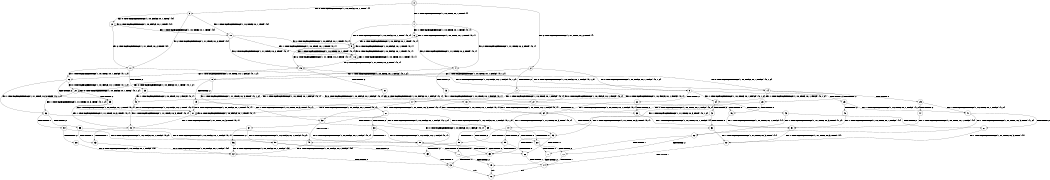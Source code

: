 digraph BCG {
size = "7, 10.5";
center = TRUE;
node [shape = circle];
0 [peripheries = 2];
0 -> 1 [label = "EX !1 !ATOMIC_EXCH_BRANCH (1, +0, TRUE, +0, 1, TRUE) !{}"];
0 -> 2 [label = "EX !2 !ATOMIC_EXCH_BRANCH (1, +1, TRUE, +0, 2, TRUE) !{}"];
0 -> 3 [label = "EX !0 !ATOMIC_EXCH_BRANCH (1, +0, FALSE, +0, 1, TRUE) !{}"];
1 -> 4 [label = "EX !2 !ATOMIC_EXCH_BRANCH (1, +1, TRUE, +0, 2, TRUE) !{0, 1}"];
1 -> 5 [label = "EX !0 !ATOMIC_EXCH_BRANCH (1, +0, FALSE, +0, 1, TRUE) !{0, 1}"];
1 -> 6 [label = "EX !1 !ATOMIC_EXCH_BRANCH (1, +0, TRUE, +0, 1, TRUE) !{0, 1}"];
2 -> 7 [label = "TERMINATE !2"];
2 -> 8 [label = "EX !1 !ATOMIC_EXCH_BRANCH (1, +0, TRUE, +0, 1, FALSE) !{0, 1, 2}"];
2 -> 9 [label = "EX !0 !ATOMIC_EXCH_BRANCH (1, +0, FALSE, +0, 1, FALSE) !{0, 1, 2}"];
3 -> 10 [label = "EX !1 !ATOMIC_EXCH_BRANCH (1, +0, TRUE, +0, 1, TRUE) !{0}"];
3 -> 11 [label = "EX !2 !ATOMIC_EXCH_BRANCH (1, +1, TRUE, +0, 2, TRUE) !{0}"];
3 -> 12 [label = "EX !0 !ATOMIC_EXCH_BRANCH (1, +0, FALSE, +0, 1, TRUE) !{0}"];
4 -> 13 [label = "TERMINATE !2"];
4 -> 14 [label = "EX !0 !ATOMIC_EXCH_BRANCH (1, +0, FALSE, +0, 1, FALSE) !{0, 1, 2}"];
4 -> 8 [label = "EX !1 !ATOMIC_EXCH_BRANCH (1, +0, TRUE, +0, 1, FALSE) !{0, 1, 2}"];
5 -> 15 [label = "EX !2 !ATOMIC_EXCH_BRANCH (1, +1, TRUE, +0, 2, TRUE) !{0, 1}"];
5 -> 16 [label = "EX !1 !ATOMIC_EXCH_BRANCH (1, +0, TRUE, +0, 1, TRUE) !{0, 1}"];
5 -> 5 [label = "EX !0 !ATOMIC_EXCH_BRANCH (1, +0, FALSE, +0, 1, TRUE) !{0, 1}"];
6 -> 4 [label = "EX !2 !ATOMIC_EXCH_BRANCH (1, +1, TRUE, +0, 2, TRUE) !{0, 1}"];
6 -> 5 [label = "EX !0 !ATOMIC_EXCH_BRANCH (1, +0, FALSE, +0, 1, TRUE) !{0, 1}"];
6 -> 6 [label = "EX !1 !ATOMIC_EXCH_BRANCH (1, +0, TRUE, +0, 1, TRUE) !{0, 1}"];
7 -> 17 [label = "EX !1 !ATOMIC_EXCH_BRANCH (1, +0, TRUE, +0, 1, FALSE) !{0, 1}"];
7 -> 18 [label = "EX !0 !ATOMIC_EXCH_BRANCH (1, +0, FALSE, +0, 1, FALSE) !{0, 1}"];
8 -> 19 [label = "TERMINATE !2"];
8 -> 20 [label = "EX !0 !ATOMIC_EXCH_BRANCH (1, +0, FALSE, +0, 1, TRUE) !{0, 1, 2}"];
8 -> 21 [label = "EX !1 !ATOMIC_EXCH_BRANCH (1, +1, TRUE, +0, 3, TRUE) !{0, 1, 2}"];
9 -> 22 [label = "TERMINATE !2"];
9 -> 23 [label = "TERMINATE !0"];
9 -> 24 [label = "EX !1 !ATOMIC_EXCH_BRANCH (1, +0, TRUE, +0, 1, FALSE) !{0, 1, 2}"];
10 -> 15 [label = "EX !2 !ATOMIC_EXCH_BRANCH (1, +1, TRUE, +0, 2, TRUE) !{0, 1}"];
10 -> 16 [label = "EX !1 !ATOMIC_EXCH_BRANCH (1, +0, TRUE, +0, 1, TRUE) !{0, 1}"];
10 -> 5 [label = "EX !0 !ATOMIC_EXCH_BRANCH (1, +0, FALSE, +0, 1, TRUE) !{0, 1}"];
11 -> 25 [label = "TERMINATE !2"];
11 -> 26 [label = "EX !1 !ATOMIC_EXCH_BRANCH (1, +0, TRUE, +0, 1, FALSE) !{0, 1, 2}"];
11 -> 9 [label = "EX !0 !ATOMIC_EXCH_BRANCH (1, +0, FALSE, +0, 1, FALSE) !{0, 1, 2}"];
12 -> 10 [label = "EX !1 !ATOMIC_EXCH_BRANCH (1, +0, TRUE, +0, 1, TRUE) !{0}"];
12 -> 11 [label = "EX !2 !ATOMIC_EXCH_BRANCH (1, +1, TRUE, +0, 2, TRUE) !{0}"];
12 -> 12 [label = "EX !0 !ATOMIC_EXCH_BRANCH (1, +0, FALSE, +0, 1, TRUE) !{0}"];
13 -> 27 [label = "EX !0 !ATOMIC_EXCH_BRANCH (1, +0, FALSE, +0, 1, FALSE) !{0, 1}"];
13 -> 17 [label = "EX !1 !ATOMIC_EXCH_BRANCH (1, +0, TRUE, +0, 1, FALSE) !{0, 1}"];
14 -> 28 [label = "TERMINATE !2"];
14 -> 29 [label = "TERMINATE !0"];
14 -> 24 [label = "EX !1 !ATOMIC_EXCH_BRANCH (1, +0, TRUE, +0, 1, FALSE) !{0, 1, 2}"];
15 -> 30 [label = "TERMINATE !2"];
15 -> 26 [label = "EX !1 !ATOMIC_EXCH_BRANCH (1, +0, TRUE, +0, 1, FALSE) !{0, 1, 2}"];
15 -> 14 [label = "EX !0 !ATOMIC_EXCH_BRANCH (1, +0, FALSE, +0, 1, FALSE) !{0, 1, 2}"];
16 -> 15 [label = "EX !2 !ATOMIC_EXCH_BRANCH (1, +1, TRUE, +0, 2, TRUE) !{0, 1}"];
16 -> 16 [label = "EX !1 !ATOMIC_EXCH_BRANCH (1, +0, TRUE, +0, 1, TRUE) !{0, 1}"];
16 -> 5 [label = "EX !0 !ATOMIC_EXCH_BRANCH (1, +0, FALSE, +0, 1, TRUE) !{0, 1}"];
17 -> 31 [label = "EX !0 !ATOMIC_EXCH_BRANCH (1, +0, FALSE, +0, 1, TRUE) !{0, 1}"];
17 -> 32 [label = "EX !1 !ATOMIC_EXCH_BRANCH (1, +1, TRUE, +0, 3, TRUE) !{0, 1}"];
18 -> 33 [label = "TERMINATE !0"];
18 -> 34 [label = "EX !1 !ATOMIC_EXCH_BRANCH (1, +0, TRUE, +0, 1, FALSE) !{0, 1}"];
19 -> 31 [label = "EX !0 !ATOMIC_EXCH_BRANCH (1, +0, FALSE, +0, 1, TRUE) !{0, 1}"];
19 -> 32 [label = "EX !1 !ATOMIC_EXCH_BRANCH (1, +1, TRUE, +0, 3, TRUE) !{0, 1}"];
20 -> 35 [label = "TERMINATE !2"];
20 -> 36 [label = "EX !1 !ATOMIC_EXCH_BRANCH (1, +1, TRUE, +0, 3, TRUE) !{0, 1, 2}"];
20 -> 20 [label = "EX !0 !ATOMIC_EXCH_BRANCH (1, +0, FALSE, +0, 1, TRUE) !{0, 1, 2}"];
21 -> 37 [label = "TERMINATE !1"];
21 -> 38 [label = "TERMINATE !2"];
21 -> 39 [label = "EX !0 !ATOMIC_EXCH_BRANCH (1, +0, FALSE, +0, 1, FALSE) !{0, 1, 2}"];
22 -> 33 [label = "TERMINATE !0"];
22 -> 34 [label = "EX !1 !ATOMIC_EXCH_BRANCH (1, +0, TRUE, +0, 1, FALSE) !{0, 1}"];
23 -> 40 [label = "TERMINATE !2"];
23 -> 41 [label = "EX !1 !ATOMIC_EXCH_BRANCH (1, +0, TRUE, +0, 1, FALSE) !{1, 2}"];
24 -> 42 [label = "TERMINATE !2"];
24 -> 43 [label = "TERMINATE !0"];
24 -> 44 [label = "EX !1 !ATOMIC_EXCH_BRANCH (1, +1, TRUE, +0, 3, TRUE) !{0, 1, 2}"];
25 -> 45 [label = "EX !1 !ATOMIC_EXCH_BRANCH (1, +0, TRUE, +0, 1, FALSE) !{0, 1}"];
25 -> 18 [label = "EX !0 !ATOMIC_EXCH_BRANCH (1, +0, FALSE, +0, 1, FALSE) !{0, 1}"];
26 -> 35 [label = "TERMINATE !2"];
26 -> 36 [label = "EX !1 !ATOMIC_EXCH_BRANCH (1, +1, TRUE, +0, 3, TRUE) !{0, 1, 2}"];
26 -> 20 [label = "EX !0 !ATOMIC_EXCH_BRANCH (1, +0, FALSE, +0, 1, TRUE) !{0, 1, 2}"];
27 -> 46 [label = "TERMINATE !0"];
27 -> 34 [label = "EX !1 !ATOMIC_EXCH_BRANCH (1, +0, TRUE, +0, 1, FALSE) !{0, 1}"];
28 -> 46 [label = "TERMINATE !0"];
28 -> 34 [label = "EX !1 !ATOMIC_EXCH_BRANCH (1, +0, TRUE, +0, 1, FALSE) !{0, 1}"];
29 -> 47 [label = "TERMINATE !2"];
29 -> 41 [label = "EX !1 !ATOMIC_EXCH_BRANCH (1, +0, TRUE, +0, 1, FALSE) !{1, 2}"];
30 -> 45 [label = "EX !1 !ATOMIC_EXCH_BRANCH (1, +0, TRUE, +0, 1, FALSE) !{0, 1}"];
30 -> 27 [label = "EX !0 !ATOMIC_EXCH_BRANCH (1, +0, FALSE, +0, 1, FALSE) !{0, 1}"];
31 -> 48 [label = "EX !1 !ATOMIC_EXCH_BRANCH (1, +1, TRUE, +0, 3, TRUE) !{0, 1}"];
31 -> 31 [label = "EX !0 !ATOMIC_EXCH_BRANCH (1, +0, FALSE, +0, 1, TRUE) !{0, 1}"];
32 -> 49 [label = "TERMINATE !1"];
32 -> 50 [label = "EX !0 !ATOMIC_EXCH_BRANCH (1, +0, FALSE, +0, 1, FALSE) !{0, 1}"];
33 -> 51 [label = "EX !1 !ATOMIC_EXCH_BRANCH (1, +0, TRUE, +0, 1, FALSE) !{1}"];
34 -> 52 [label = "TERMINATE !0"];
34 -> 53 [label = "EX !1 !ATOMIC_EXCH_BRANCH (1, +1, TRUE, +0, 3, TRUE) !{0, 1}"];
35 -> 48 [label = "EX !1 !ATOMIC_EXCH_BRANCH (1, +1, TRUE, +0, 3, TRUE) !{0, 1}"];
35 -> 31 [label = "EX !0 !ATOMIC_EXCH_BRANCH (1, +0, FALSE, +0, 1, TRUE) !{0, 1}"];
36 -> 54 [label = "TERMINATE !1"];
36 -> 55 [label = "TERMINATE !2"];
36 -> 39 [label = "EX !0 !ATOMIC_EXCH_BRANCH (1, +0, FALSE, +0, 1, FALSE) !{0, 1, 2}"];
37 -> 56 [label = "TERMINATE !2"];
37 -> 57 [label = "EX !0 !ATOMIC_EXCH_BRANCH (1, +0, FALSE, +0, 1, FALSE) !{0, 2}"];
38 -> 49 [label = "TERMINATE !1"];
38 -> 50 [label = "EX !0 !ATOMIC_EXCH_BRANCH (1, +0, FALSE, +0, 1, FALSE) !{0, 1}"];
39 -> 58 [label = "TERMINATE !1"];
39 -> 59 [label = "TERMINATE !2"];
39 -> 60 [label = "TERMINATE !0"];
40 -> 51 [label = "EX !1 !ATOMIC_EXCH_BRANCH (1, +0, TRUE, +0, 1, FALSE) !{1}"];
41 -> 61 [label = "TERMINATE !2"];
41 -> 62 [label = "EX !1 !ATOMIC_EXCH_BRANCH (1, +1, TRUE, +0, 3, TRUE) !{1, 2}"];
42 -> 52 [label = "TERMINATE !0"];
42 -> 53 [label = "EX !1 !ATOMIC_EXCH_BRANCH (1, +1, TRUE, +0, 3, TRUE) !{0, 1}"];
43 -> 61 [label = "TERMINATE !2"];
43 -> 62 [label = "EX !1 !ATOMIC_EXCH_BRANCH (1, +1, TRUE, +0, 3, TRUE) !{1, 2}"];
44 -> 58 [label = "TERMINATE !1"];
44 -> 59 [label = "TERMINATE !2"];
44 -> 60 [label = "TERMINATE !0"];
45 -> 48 [label = "EX !1 !ATOMIC_EXCH_BRANCH (1, +1, TRUE, +0, 3, TRUE) !{0, 1}"];
45 -> 31 [label = "EX !0 !ATOMIC_EXCH_BRANCH (1, +0, FALSE, +0, 1, TRUE) !{0, 1}"];
46 -> 51 [label = "EX !1 !ATOMIC_EXCH_BRANCH (1, +0, TRUE, +0, 1, FALSE) !{1}"];
47 -> 51 [label = "EX !1 !ATOMIC_EXCH_BRANCH (1, +0, TRUE, +0, 1, FALSE) !{1}"];
48 -> 63 [label = "TERMINATE !1"];
48 -> 50 [label = "EX !0 !ATOMIC_EXCH_BRANCH (1, +0, FALSE, +0, 1, FALSE) !{0, 1}"];
49 -> 64 [label = "EX !0 !ATOMIC_EXCH_BRANCH (1, +0, FALSE, +0, 1, FALSE) !{0}"];
50 -> 65 [label = "TERMINATE !1"];
50 -> 66 [label = "TERMINATE !0"];
51 -> 67 [label = "EX !1 !ATOMIC_EXCH_BRANCH (1, +1, TRUE, +0, 3, TRUE) !{1}"];
52 -> 67 [label = "EX !1 !ATOMIC_EXCH_BRANCH (1, +1, TRUE, +0, 3, TRUE) !{1}"];
53 -> 65 [label = "TERMINATE !1"];
53 -> 66 [label = "TERMINATE !0"];
54 -> 68 [label = "TERMINATE !2"];
54 -> 57 [label = "EX !0 !ATOMIC_EXCH_BRANCH (1, +0, FALSE, +0, 1, FALSE) !{0, 2}"];
55 -> 63 [label = "TERMINATE !1"];
55 -> 50 [label = "EX !0 !ATOMIC_EXCH_BRANCH (1, +0, FALSE, +0, 1, FALSE) !{0, 1}"];
56 -> 64 [label = "EX !0 !ATOMIC_EXCH_BRANCH (1, +0, FALSE, +0, 1, FALSE) !{0}"];
57 -> 69 [label = "TERMINATE !2"];
57 -> 70 [label = "TERMINATE !0"];
58 -> 69 [label = "TERMINATE !2"];
58 -> 70 [label = "TERMINATE !0"];
59 -> 65 [label = "TERMINATE !1"];
59 -> 66 [label = "TERMINATE !0"];
60 -> 71 [label = "TERMINATE !1"];
60 -> 72 [label = "TERMINATE !2"];
61 -> 67 [label = "EX !1 !ATOMIC_EXCH_BRANCH (1, +1, TRUE, +0, 3, TRUE) !{1}"];
62 -> 71 [label = "TERMINATE !1"];
62 -> 72 [label = "TERMINATE !2"];
63 -> 64 [label = "EX !0 !ATOMIC_EXCH_BRANCH (1, +0, FALSE, +0, 1, FALSE) !{0}"];
64 -> 73 [label = "TERMINATE !0"];
65 -> 73 [label = "TERMINATE !0"];
66 -> 74 [label = "TERMINATE !1"];
67 -> 74 [label = "TERMINATE !1"];
68 -> 64 [label = "EX !0 !ATOMIC_EXCH_BRANCH (1, +0, FALSE, +0, 1, FALSE) !{0}"];
69 -> 73 [label = "TERMINATE !0"];
70 -> 75 [label = "TERMINATE !2"];
71 -> 75 [label = "TERMINATE !2"];
72 -> 74 [label = "TERMINATE !1"];
73 -> 76 [label = "exit"];
74 -> 76 [label = "exit"];
75 -> 76 [label = "exit"];
}
